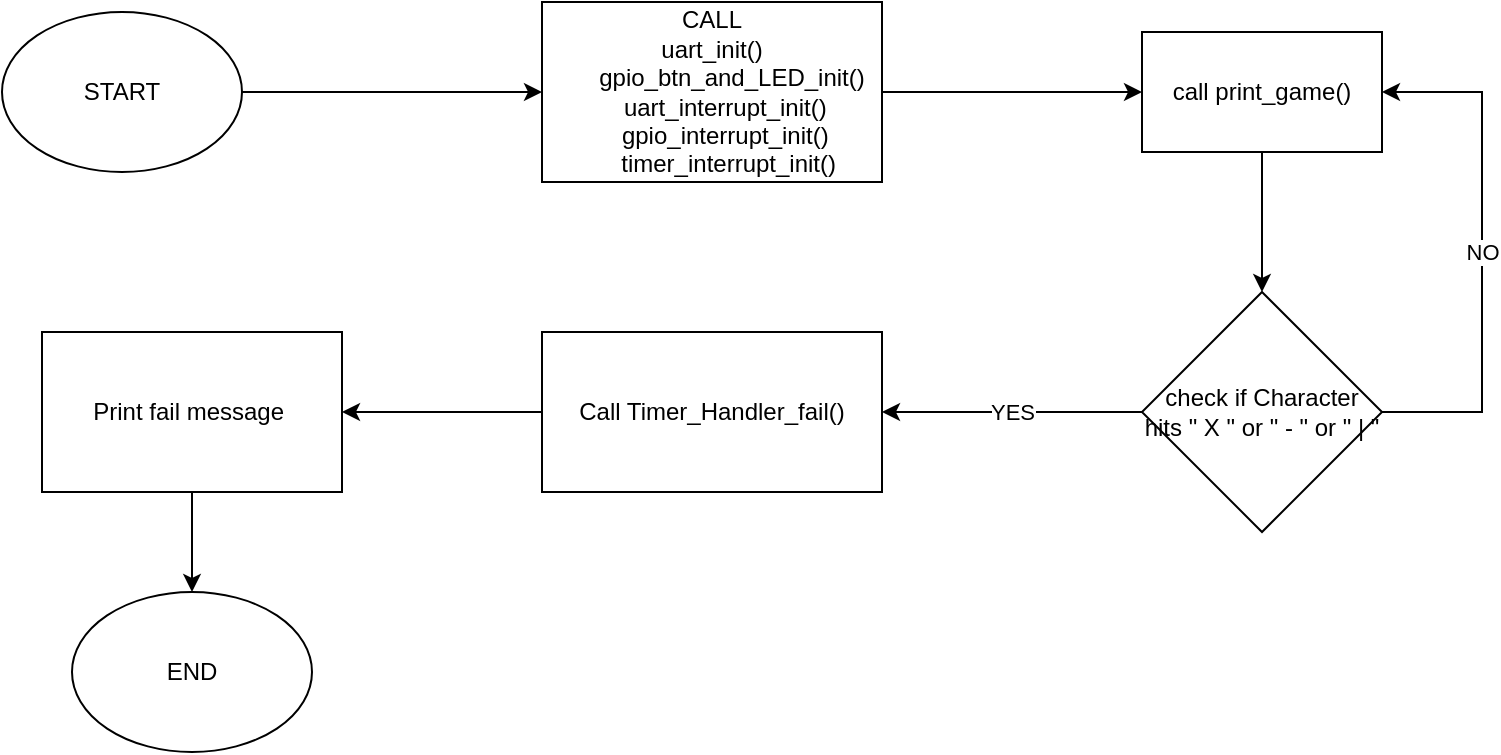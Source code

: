 <mxfile version="26.1.0">
  <diagram name="Page-1" id="ij-BdujOLyA5VOnO3C2-">
    <mxGraphModel dx="1282" dy="531" grid="1" gridSize="10" guides="1" tooltips="1" connect="1" arrows="1" fold="1" page="1" pageScale="1" pageWidth="850" pageHeight="1100" math="0" shadow="0">
      <root>
        <mxCell id="0" />
        <mxCell id="1" parent="0" />
        <mxCell id="2wqb9rmv_9e_O2gVgY7c-3" value="" style="edgeStyle=orthogonalEdgeStyle;rounded=0;orthogonalLoop=1;jettySize=auto;html=1;" edge="1" parent="1" source="2wqb9rmv_9e_O2gVgY7c-1" target="2wqb9rmv_9e_O2gVgY7c-2">
          <mxGeometry relative="1" as="geometry" />
        </mxCell>
        <mxCell id="2wqb9rmv_9e_O2gVgY7c-1" value="START" style="ellipse;whiteSpace=wrap;html=1;" vertex="1" parent="1">
          <mxGeometry x="60" y="40" width="120" height="80" as="geometry" />
        </mxCell>
        <mxCell id="2wqb9rmv_9e_O2gVgY7c-5" value="" style="edgeStyle=orthogonalEdgeStyle;rounded=0;orthogonalLoop=1;jettySize=auto;html=1;" edge="1" parent="1" source="2wqb9rmv_9e_O2gVgY7c-2" target="2wqb9rmv_9e_O2gVgY7c-4">
          <mxGeometry relative="1" as="geometry" />
        </mxCell>
        <mxCell id="2wqb9rmv_9e_O2gVgY7c-2" value="&lt;div&gt;CALL&lt;/div&gt;uart_init()&lt;br&gt;&amp;nbsp; &amp;nbsp; &amp;nbsp; gpio_btn_and_LED_init()&lt;br&gt;&amp;nbsp; &amp;nbsp; uart_interrupt_init()&lt;br&gt;&amp;nbsp; &amp;nbsp; gpio_interrupt_init()&lt;br&gt;&amp;nbsp; &amp;nbsp; &amp;nbsp;timer_interrupt_init()" style="whiteSpace=wrap;html=1;" vertex="1" parent="1">
          <mxGeometry x="330" y="35" width="170" height="90" as="geometry" />
        </mxCell>
        <mxCell id="2wqb9rmv_9e_O2gVgY7c-9" value="" style="edgeStyle=orthogonalEdgeStyle;rounded=0;orthogonalLoop=1;jettySize=auto;html=1;" edge="1" parent="1" source="2wqb9rmv_9e_O2gVgY7c-4" target="2wqb9rmv_9e_O2gVgY7c-8">
          <mxGeometry relative="1" as="geometry" />
        </mxCell>
        <mxCell id="2wqb9rmv_9e_O2gVgY7c-4" value="call print_game()" style="whiteSpace=wrap;html=1;" vertex="1" parent="1">
          <mxGeometry x="630" y="50" width="120" height="60" as="geometry" />
        </mxCell>
        <mxCell id="2wqb9rmv_9e_O2gVgY7c-11" value="NO" style="edgeStyle=orthogonalEdgeStyle;rounded=0;orthogonalLoop=1;jettySize=auto;html=1;exitX=1;exitY=0.5;exitDx=0;exitDy=0;entryX=1;entryY=0.5;entryDx=0;entryDy=0;" edge="1" parent="1" source="2wqb9rmv_9e_O2gVgY7c-8" target="2wqb9rmv_9e_O2gVgY7c-4">
          <mxGeometry relative="1" as="geometry">
            <Array as="points">
              <mxPoint x="800" y="240" />
              <mxPoint x="800" y="80" />
            </Array>
          </mxGeometry>
        </mxCell>
        <mxCell id="2wqb9rmv_9e_O2gVgY7c-13" value="YES" style="edgeStyle=orthogonalEdgeStyle;rounded=0;orthogonalLoop=1;jettySize=auto;html=1;" edge="1" parent="1" source="2wqb9rmv_9e_O2gVgY7c-8" target="2wqb9rmv_9e_O2gVgY7c-12">
          <mxGeometry relative="1" as="geometry" />
        </mxCell>
        <mxCell id="2wqb9rmv_9e_O2gVgY7c-8" value="check if Character hits &quot; X &quot; or &quot; - &quot; or &quot; | &quot;" style="rhombus;whiteSpace=wrap;html=1;" vertex="1" parent="1">
          <mxGeometry x="630" y="180" width="120" height="120" as="geometry" />
        </mxCell>
        <mxCell id="2wqb9rmv_9e_O2gVgY7c-15" value="" style="edgeStyle=orthogonalEdgeStyle;rounded=0;orthogonalLoop=1;jettySize=auto;html=1;" edge="1" parent="1" source="2wqb9rmv_9e_O2gVgY7c-12" target="2wqb9rmv_9e_O2gVgY7c-14">
          <mxGeometry relative="1" as="geometry" />
        </mxCell>
        <mxCell id="2wqb9rmv_9e_O2gVgY7c-12" value="Call Timer_Handler_fail()" style="whiteSpace=wrap;html=1;" vertex="1" parent="1">
          <mxGeometry x="330" y="200" width="170" height="80" as="geometry" />
        </mxCell>
        <mxCell id="2wqb9rmv_9e_O2gVgY7c-19" style="edgeStyle=orthogonalEdgeStyle;rounded=0;orthogonalLoop=1;jettySize=auto;html=1;exitX=0.5;exitY=1;exitDx=0;exitDy=0;entryX=0.5;entryY=0;entryDx=0;entryDy=0;" edge="1" parent="1" source="2wqb9rmv_9e_O2gVgY7c-14" target="2wqb9rmv_9e_O2gVgY7c-18">
          <mxGeometry relative="1" as="geometry" />
        </mxCell>
        <mxCell id="2wqb9rmv_9e_O2gVgY7c-14" value="Print fail message&amp;nbsp;" style="whiteSpace=wrap;html=1;" vertex="1" parent="1">
          <mxGeometry x="80" y="200" width="150" height="80" as="geometry" />
        </mxCell>
        <mxCell id="2wqb9rmv_9e_O2gVgY7c-18" value="END" style="ellipse;whiteSpace=wrap;html=1;" vertex="1" parent="1">
          <mxGeometry x="95" y="330" width="120" height="80" as="geometry" />
        </mxCell>
      </root>
    </mxGraphModel>
  </diagram>
</mxfile>
